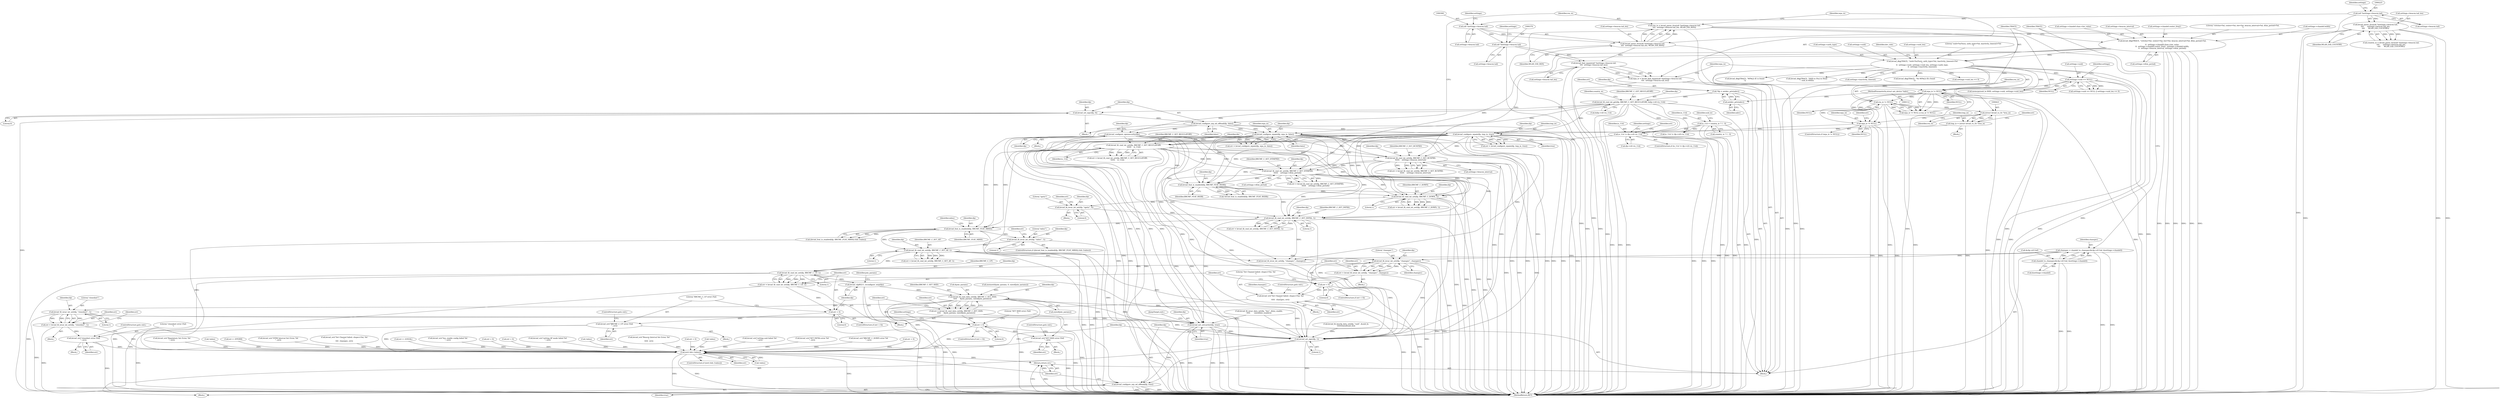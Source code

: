digraph "0_linux_ded89912156b1a47d940a0c954c43afbabd0c42c@pointer" {
"1000624" [label="(Call,brcmf_fil_iovar_int_set(ifp, \"chanspec\", chanspec))"];
"1000605" [label="(Call,brcmf_fil_cmd_int_set(ifp, BRCMF_C_SET_AP, 1))"];
"1000594" [label="(Call,brcmf_feat_is_enabled(ifp, BRCMF_FEAT_MBSS))"];
"1000439" [label="(Call,brcmf_configure_opensecurity(ifp))"];
"1000212" [label="(Call,brcmf_fil_cmd_int_get(ifp, BRCMF_C_GET_REGULATORY, &ifp->vif->is_11d))"];
"1000124" [label="(Call,*ifp = netdev_priv(ndev))"];
"1000126" [label="(Call,netdev_priv(ndev))"];
"1000114" [label="(MethodParameterIn,struct net_device *ndev)"];
"1000353" [label="(Call,brcmf_configure_arp_nd_offload(ifp, false))"];
"1000350" [label="(Call,brcmf_set_mpc(ifp, 0))"];
"1000406" [label="(Call,brcmf_configure_wpaie(ifp, wpa_ie, false))"];
"1000400" [label="(Call,wpa_ie != NULL)"];
"1000389" [label="(Call,wpa_ie != NULL)"];
"1000372" [label="(Call,wpa_ie = brcmf_find_wpaie((u8 *)settings->beacon.tail,\n\t\t\t\t  settings->beacon.tail_len))"];
"1000374" [label="(Call,brcmf_find_wpaie((u8 *)settings->beacon.tail,\n\t\t\t\t  settings->beacon.tail_len))"];
"1000375" [label="(Call,(u8 *)settings->beacon.tail)"];
"1000359" [label="(Call,(u8 *)settings->beacon.tail)"];
"1000224" [label="(Call,(u8 *)settings->beacon.tail)"];
"1000358" [label="(Call,brcmf_parse_tlvs((u8 *)settings->beacon.tail,\n\t\t\t\t  settings->beacon.tail_len, WLAN_EID_RSN))"];
"1000223" [label="(Call,brcmf_parse_tlvs((u8 *)settings->beacon.tail,\n\t\t\t\t      settings->beacon.tail_len,\n\t\t\t\t      WLAN_EID_COUNTRY))"];
"1000251" [label="(Call,settings->ssid == NULL)"];
"1000181" [label="(Call,brcmf_dbg(TRACE, \"ssid=%s(%zu), auth_type=%d, inactivity_timeout=%d\n\",\n\t\t  settings->ssid, settings->ssid_len, settings->auth_type,\n\t\t  settings->inactivity_timeout))"];
"1000155" [label="(Call,brcmf_dbg(TRACE, \"ctrlchn=%d, center=%d, bw=%d, beacon_interval=%d, dtim_period=%d,\n\",\n\t\t  settings->chandef.chan->hw_value,\n\t\t  settings->chandef.center_freq1, settings->chandef.width,\n\t\t  settings->beacon_interval, settings->dtim_period))"];
"1000392" [label="(Call,rsn_ie != NULL)"];
"1000356" [label="(Call,rsn_ie = brcmf_parse_tlvs((u8 *)settings->beacon.tail,\n\t\t\t\t  settings->beacon.tail_len, WLAN_EID_RSN))"];
"1000425" [label="(Call,brcmf_configure_wpaie(ifp, tmp_ie, true))"];
"1000418" [label="(Call,tmp_ie = (struct brcmf_vs_tlv *)rsn_ie)"];
"1000420" [label="(Call,(struct brcmf_vs_tlv *)rsn_ie)"];
"1000558" [label="(Call,brcmf_fil_cmd_int_set(ifp, BRCMF_C_SET_INFRA, 1))"];
"1000552" [label="(Call,brcmf_fil_iovar_int_set(ifp, \"apsta\", 0))"];
"1000539" [label="(Call,brcmf_fil_cmd_int_set(ifp, BRCMF_C_DOWN, 1))"];
"1000464" [label="(Call,brcmf_fil_cmd_int_set(ifp, BRCMF_C_SET_REGULATORY,\n\t\t\t\t\t\t    is_11d))"];
"1000454" [label="(Call,is_11d != ifp->vif->is_11d)"];
"1000237" [label="(Call,is_11d = country_ie ? 1 : 0)"];
"1000533" [label="(Call,brcmf_feat_is_enabled(ifp, BRCMF_FEAT_RSDB))"];
"1000484" [label="(Call,brcmf_fil_cmd_int_set(ifp, BRCMF_C_SET_BCNPRD,\n\t\t\t\t\t\t    settings->beacon_interval))"];
"1000506" [label="(Call,brcmf_fil_cmd_int_set(ifp, BRCMF_C_SET_DTIMPRD,\n\t\t\t\t\t\t    settings->dtim_period))"];
"1000599" [label="(Call,brcmf_fil_iovar_int_set(ifp, \"mbss\", 1))"];
"1000142" [label="(Call,chanspec = chandef_to_chanspec(&cfg->d11inf, &settings->chandef))"];
"1000144" [label="(Call,chandef_to_chanspec(&cfg->d11inf, &settings->chandef))"];
"1000622" [label="(Call,err = brcmf_fil_iovar_int_set(ifp, \"chanspec\", chanspec))"];
"1000629" [label="(Call,err < 0)"];
"1000633" [label="(Call,brcmf_err(\"Set Channel failed: chspec=%d, %d\n\",\n\t\t\t\t\t  chanspec, err))"];
"1000801" [label="(Call,(err) && (!mbss))"];
"1000812" [label="(Return,return err;)"];
"1000640" [label="(Call,brcmf_fil_cmd_int_set(ifp, BRCMF_C_UP, 1))"];
"1000638" [label="(Call,err = brcmf_fil_cmd_int_set(ifp, BRCMF_C_UP, 1))"];
"1000645" [label="(Call,err < 0)"];
"1000649" [label="(Call,brcmf_err(\"BRCMF_C_UP error (%d)\n\", err))"];
"1000653" [label="(Call,brcmf_cfg80211_reconfigure_wep(ifp))"];
"1000672" [label="(Call,brcmf_fil_cmd_data_set(ifp, BRCMF_C_SET_SSID,\n\t\t\t\t\t     &join_params, sizeof(join_params)))"];
"1000670" [label="(Call,err = brcmf_fil_cmd_data_set(ifp, BRCMF_C_SET_SSID,\n\t\t\t\t\t     &join_params, sizeof(join_params)))"];
"1000680" [label="(Call,err < 0)"];
"1000684" [label="(Call,brcmf_err(\"SET SSID error (%d)\n\", err))"];
"1000695" [label="(Call,brcmf_fil_iovar_int_set(ifp, \"closednet\", 1))"];
"1000693" [label="(Call,err = brcmf_fil_iovar_int_set(ifp, \"closednet\", 1))"];
"1000702" [label="(Call,brcmf_err(\"closednet error (%d)\n\", err))"];
"1000796" [label="(Call,brcmf_net_setcarrier(ifp, true))"];
"1000806" [label="(Call,brcmf_set_mpc(ifp, 1))"];
"1000809" [label="(Call,brcmf_configure_arp_nd_offload(ifp, true))"];
"1000224" [label="(Call,(u8 *)settings->beacon.tail)"];
"1000133" [label="(Identifier,err)"];
"1000465" [label="(Identifier,ifp)"];
"1000400" [label="(Call,wpa_ie != NULL)"];
"1000124" [label="(Call,*ifp = netdev_priv(ndev))"];
"1000629" [label="(Call,err < 0)"];
"1000388" [label="(Call,wpa_ie != NULL || rsn_ie != NULL)"];
"1000694" [label="(Identifier,err)"];
"1000226" [label="(Call,settings->beacon.tail)"];
"1000657" [label="(Identifier,join_params)"];
"1000359" [label="(Call,(u8 *)settings->beacon.tail)"];
"1000443" [label="(Identifier,ifp)"];
"1000645" [label="(Call,err < 0)"];
"1000651" [label="(Identifier,err)"];
"1000420" [label="(Call,(struct brcmf_vs_tlv *)rsn_ie)"];
"1000507" [label="(Identifier,ifp)"];
"1000600" [label="(Identifier,ifp)"];
"1000252" [label="(Call,settings->ssid)"];
"1000463" [label="(Identifier,err)"];
"1000536" [label="(Block,)"];
"1000416" [label="(Block,)"];
"1000623" [label="(Identifier,err)"];
"1000745" [label="(Call,brcmf_err(\"setting ssid failed %d\n\", err))"];
"1000406" [label="(Call,brcmf_configure_wpaie(ifp, wpa_ie, false))"];
"1000685" [label="(Literal,\"SET SSID error (%d)\n\")"];
"1000693" [label="(Call,err = brcmf_fil_iovar_int_set(ifp, \"closednet\", 1))"];
"1000399" [label="(ControlStructure,if (wpa_ie != NULL))"];
"1000806" [label="(Call,brcmf_set_mpc(ifp, 1))"];
"1000642" [label="(Identifier,BRCMF_C_UP)"];
"1000484" [label="(Call,brcmf_fil_cmd_int_set(ifp, BRCMF_C_SET_BCNPRD,\n\t\t\t\t\t\t    settings->beacon_interval))"];
"1000552" [label="(Call,brcmf_fil_iovar_int_set(ifp, \"apsta\", 0))"];
"1000357" [label="(Identifier,rsn_ie)"];
"1000567" [label="(Call,brcmf_err(\"SET INFRA error %d\n\", err))"];
"1000630" [label="(Identifier,err)"];
"1000187" [label="(Call,settings->ssid_len)"];
"1000250" [label="(Call,settings->ssid == NULL || settings->ssid_len == 0)"];
"1000604" [label="(Identifier,err)"];
"1000704" [label="(Identifier,err)"];
"1000127" [label="(Identifier,ndev)"];
"1000183" [label="(Literal,\"ssid=%s(%zu), auth_type=%d, inactivity_timeout=%d\n\")"];
"1000690" [label="(Identifier,settings)"];
"1000805" [label="(Block,)"];
"1000428" [label="(Identifier,true)"];
"1000213" [label="(Identifier,ifp)"];
"1000375" [label="(Call,(u8 *)settings->beacon.tail)"];
"1000233" [label="(Identifier,settings)"];
"1000405" [label="(Identifier,err)"];
"1000548" [label="(Call,brcmf_err(\"BRCMF_C_DOWN error %d\n\", err))"];
"1000675" [label="(Call,&join_params)"];
"1000553" [label="(Identifier,ifp)"];
"1000473" [label="(Call,brcmf_err(\"Regulatory Set Error, %d\n\", err))"];
"1000371" [label="(Identifier,WLAN_EID_RSN)"];
"1000175" [label="(Call,settings->beacon_interval)"];
"1000624" [label="(Call,brcmf_fil_iovar_int_set(ifp, \"chanspec\", chanspec))"];
"1000456" [label="(Call,ifp->vif->is_11d)"];
"1000450" [label="(Call,!mbss)"];
"1000132" [label="(Call,err = -EPERM)"];
"1000355" [label="(Identifier,false)"];
"1000683" [label="(Block,)"];
"1000426" [label="(Identifier,ifp)"];
"1000506" [label="(Call,brcmf_fil_cmd_int_set(ifp, BRCMF_C_SET_DTIMPRD,\n\t\t\t\t\t\t    settings->dtim_period))"];
"1000404" [label="(Call,err = brcmf_configure_wpaie(ifp, wpa_ie, false))"];
"1000486" [label="(Identifier,BRCMF_C_SET_BCNPRD)"];
"1000181" [label="(Call,brcmf_dbg(TRACE, \"ssid=%s(%zu), auth_type=%d, inactivity_timeout=%d\n\",\n\t\t  settings->ssid, settings->ssid_len, settings->auth_type,\n\t\t  settings->inactivity_timeout))"];
"1000222" [label="(Identifier,country_ie)"];
"1000594" [label="(Call,brcmf_feat_is_enabled(ifp, BRCMF_FEAT_MBSS))"];
"1000628" [label="(ControlStructure,if (err < 0))"];
"1000423" [label="(Call,err = brcmf_configure_wpaie(ifp, tmp_ie, true))"];
"1000813" [label="(Identifier,err)"];
"1000165" [label="(Call,settings->chandef.center_freq1)"];
"1000700" [label="(Identifier,err)"];
"1000560" [label="(Identifier,BRCMF_C_SET_INFRA)"];
"1000799" [label="(JumpTarget,exit:)"];
"1000116" [label="(Block,)"];
"1000361" [label="(Call,settings->beacon.tail)"];
"1000596" [label="(Identifier,BRCMF_FEAT_MBSS)"];
"1000258" [label="(Identifier,settings)"];
"1000679" [label="(ControlStructure,if (err < 0))"];
"1000681" [label="(Identifier,err)"];
"1000649" [label="(Call,brcmf_err(\"BRCMF_C_UP error (%d)\n\", err))"];
"1000541" [label="(Identifier,BRCMF_C_DOWN)"];
"1000682" [label="(Literal,0)"];
"1000366" [label="(Call,settings->beacon.tail_len)"];
"1000671" [label="(Identifier,err)"];
"1000592" [label="(ControlStructure,if ((brcmf_feat_is_enabled(ifp, BRCMF_FEAT_MBSS)) && (!mbss)))"];
"1000517" [label="(Call,brcmf_err(\"DTIM Interval Set Error, %d\n\", err))"];
"1000542" [label="(Literal,1)"];
"1000811" [label="(Identifier,true)"];
"1000424" [label="(Identifier,err)"];
"1000632" [label="(Block,)"];
"1000625" [label="(Identifier,ifp)"];
"1000212" [label="(Call,brcmf_fil_cmd_int_get(ifp, BRCMF_C_GET_REGULATORY, &ifp->vif->is_11d))"];
"1000726" [label="(Call,brcmf_err(\"Set Channel failed: chspec=%d, %d\n\",\n\t\t\t\t  chanspec, err))"];
"1000439" [label="(Call,brcmf_configure_opensecurity(ifp))"];
"1000677" [label="(Call,sizeof(join_params))"];
"1000537" [label="(Call,err = brcmf_fil_cmd_int_set(ifp, BRCMF_C_DOWN, 1))"];
"1000595" [label="(Identifier,ifp)"];
"1000418" [label="(Call,tmp_ie = (struct brcmf_vs_tlv *)rsn_ie)"];
"1000485" [label="(Identifier,ifp)"];
"1000157" [label="(Literal,\"ctrlchn=%d, center=%d, bw=%d, beacon_interval=%d, dtim_period=%d,\n\")"];
"1000392" [label="(Call,rsn_ie != NULL)"];
"1000419" [label="(Identifier,tmp_ie)"];
"1000554" [label="(Literal,\"apsta\")"];
"1000144" [label="(Call,chandef_to_chanspec(&cfg->d11inf, &settings->chandef))"];
"1000672" [label="(Call,brcmf_fil_cmd_data_set(ifp, BRCMF_C_SET_SSID,\n\t\t\t\t\t     &join_params, sizeof(join_params)))"];
"1000555" [label="(Literal,0)"];
"1000692" [label="(Block,)"];
"1000382" [label="(Call,settings->beacon.tail_len)"];
"1000384" [label="(Identifier,settings)"];
"1000352" [label="(Literal,0)"];
"1000326" [label="(Call,memcpy(ssid_le.SSID, settings->ssid, settings->ssid_len))"];
"1000245" [label="(Identifier,ssid_le)"];
"1000733" [label="(Call,brcmf_fil_bsscfg_data_set(ifp, \"ssid\", &ssid_le,\n\t\t\t\t\t\tsizeof(ssid_le)))"];
"1000635" [label="(Identifier,chanspec)"];
"1000350" [label="(Call,brcmf_set_mpc(ifp, 0))"];
"1000396" [label="(Call,brcmf_dbg(TRACE, \"WPA(2) IE is found\n\"))"];
"1000561" [label="(Literal,1)"];
"1000427" [label="(Identifier,tmp_ie)"];
"1000393" [label="(Identifier,rsn_ie)"];
"1000634" [label="(Literal,\"Set Channel failed: chspec=%d, %d\n\")"];
"1000643" [label="(Literal,1)"];
"1000582" [label="(Call,err = -EINVAL)"];
"1000540" [label="(Identifier,ifp)"];
"1000655" [label="(Call,memset(&join_params, 0, sizeof(join_params)))"];
"1000705" [label="(ControlStructure,goto exit;)"];
"1000143" [label="(Identifier,chanspec)"];
"1000190" [label="(Call,settings->auth_type)"];
"1000532" [label="(Call,!brcmf_feat_is_enabled(ifp, BRCMF_FEAT_RSDB))"];
"1000440" [label="(Identifier,ifp)"];
"1000409" [label="(Identifier,false)"];
"1000803" [label="(Call,!mbss)"];
"1000455" [label="(Identifier,is_11d)"];
"1000114" [label="(MethodParameterIn,struct net_device *ndev)"];
"1000636" [label="(Identifier,err)"];
"1000535" [label="(Identifier,BRCMF_FEAT_RSDB)"];
"1000777" [label="(Call,brcmf_err(\"bss_enable config failed %d\n\", err))"];
"1000626" [label="(Literal,\"chanspec\")"];
"1000641" [label="(Identifier,ifp)"];
"1000627" [label="(Identifier,chanspec)"];
"1000184" [label="(Call,settings->ssid)"];
"1000411" [label="(Call,err < 0)"];
"1000558" [label="(Call,brcmf_fil_cmd_int_set(ifp, BRCMF_C_SET_INFRA, 1))"];
"1000435" [label="(Block,)"];
"1000155" [label="(Call,brcmf_dbg(TRACE, \"ctrlchn=%d, center=%d, bw=%d, beacon_interval=%d, dtim_period=%d,\n\",\n\t\t  settings->chandef.chan->hw_value,\n\t\t  settings->chandef.center_freq1, settings->chandef.width,\n\t\t  settings->beacon_interval, settings->dtim_period))"];
"1000809" [label="(Call,brcmf_configure_arp_nd_offload(ifp, true))"];
"1000638" [label="(Call,err = brcmf_fil_cmd_int_set(ifp, BRCMF_C_UP, 1))"];
"1000557" [label="(Identifier,err)"];
"1000796" [label="(Call,brcmf_net_setcarrier(ifp, true))"];
"1000534" [label="(Identifier,ifp)"];
"1000142" [label="(Call,chanspec = chandef_to_chanspec(&cfg->d11inf, &settings->chandef))"];
"1000377" [label="(Call,settings->beacon.tail)"];
"1000644" [label="(ControlStructure,if (err < 0))"];
"1000647" [label="(Literal,0)"];
"1000695" [label="(Call,brcmf_fil_iovar_int_set(ifp, \"closednet\", 1))"];
"1000765" [label="(Call,brcmf_fil_iovar_data_set(ifp, \"bss\", &bss_enable,\n\t\t\t\t\t       sizeof(bss_enable)))"];
"1000606" [label="(Identifier,ifp)"];
"1000814" [label="(MethodReturn,RET)"];
"1000197" [label="(Identifier,dev_role)"];
"1000126" [label="(Call,netdev_priv(ndev))"];
"1000773" [label="(Call,err < 0)"];
"1000687" [label="(ControlStructure,goto exit;)"];
"1000374" [label="(Call,brcmf_find_wpaie((u8 *)settings->beacon.tail,\n\t\t\t\t  settings->beacon.tail_len))"];
"1000318" [label="(Call,brcmf_dbg(TRACE, \"SSID is (%s) in Head\n\", ssid_le.SSID))"];
"1000407" [label="(Identifier,ifp)"];
"1000170" [label="(Call,settings->chandef.width)"];
"1000614" [label="(Call,brcmf_err(\"setting AP mode failed %d\n\", err))"];
"1000808" [label="(Literal,1)"];
"1000351" [label="(Identifier,ifp)"];
"1000619" [label="(Call,!mbss)"];
"1000639" [label="(Identifier,err)"];
"1000650" [label="(Literal,\"BRCMF_C_UP error (%d)\n\")"];
"1000654" [label="(Identifier,ifp)"];
"1000158" [label="(Call,settings->chandef.chan->hw_value)"];
"1000607" [label="(Identifier,BRCMF_C_SET_AP)"];
"1000349" [label="(Block,)"];
"1000479" [label="(Identifier,settings)"];
"1000238" [label="(Identifier,is_11d)"];
"1000149" [label="(Call,&settings->chandef)"];
"1000539" [label="(Call,brcmf_fil_cmd_int_set(ifp, BRCMF_C_DOWN, 1))"];
"1000223" [label="(Call,brcmf_parse_tlvs((u8 *)settings->beacon.tail,\n\t\t\t\t      settings->beacon.tail_len,\n\t\t\t\t      WLAN_EID_COUNTRY))"];
"1000633" [label="(Call,brcmf_err(\"Set Channel failed: chspec=%d, %d\n\",\n\t\t\t\t\t  chanspec, err))"];
"1000574" [label="(Call,is_11d != ifp->vif->is_11d)"];
"1000401" [label="(Identifier,wpa_ie)"];
"1000467" [label="(Identifier,is_11d)"];
"1000495" [label="(Call,brcmf_err(\"Beacon Interval Set Error, %d\n\",\n\t\t\t\t\t  err))"];
"1000394" [label="(Identifier,NULL)"];
"1000563" [label="(Call,err < 0)"];
"1000602" [label="(Literal,1)"];
"1000193" [label="(Call,settings->inactivity_timeout)"];
"1000591" [label="(Block,)"];
"1000684" [label="(Call,brcmf_err(\"SET SSID error (%d)\n\", err))"];
"1000798" [label="(Identifier,true)"];
"1000391" [label="(Identifier,NULL)"];
"1000347" [label="(Call,!mbss)"];
"1000603" [label="(Call,err = brcmf_fil_cmd_int_set(ifp, BRCMF_C_SET_AP, 1))"];
"1000605" [label="(Call,brcmf_fil_cmd_int_set(ifp, BRCMF_C_SET_AP, 1))"];
"1000255" [label="(Identifier,NULL)"];
"1000464" [label="(Call,brcmf_fil_cmd_int_set(ifp, BRCMF_C_SET_REGULATORY,\n\t\t\t\t\t\t    is_11d))"];
"1000646" [label="(Identifier,err)"];
"1000653" [label="(Call,brcmf_cfg80211_reconfigure_wep(ifp))"];
"1000156" [label="(Identifier,TRACE)"];
"1000599" [label="(Call,brcmf_fil_iovar_int_set(ifp, \"mbss\", 1))"];
"1000598" [label="(Identifier,mbss)"];
"1000239" [label="(Call,country_ie ? 1 : 0)"];
"1000696" [label="(Identifier,ifp)"];
"1000801" [label="(Call,(err) && (!mbss))"];
"1000703" [label="(Literal,\"closednet error (%d)\n\")"];
"1000372" [label="(Call,wpa_ie = brcmf_find_wpaie((u8 *)settings->beacon.tail,\n\t\t\t\t  settings->beacon.tail_len))"];
"1000800" [label="(ControlStructure,if ((err) && (!mbss)))"];
"1000670" [label="(Call,err = brcmf_fil_cmd_data_set(ifp, BRCMF_C_SET_SSID,\n\t\t\t\t\t     &join_params, sizeof(join_params)))"];
"1000454" [label="(Call,is_11d != ifp->vif->is_11d)"];
"1000436" [label="(Call,brcmf_dbg(TRACE, \"No WPA(2) IEs found\n\"))"];
"1000389" [label="(Call,wpa_ie != NULL)"];
"1000608" [label="(Literal,1)"];
"1000368" [label="(Identifier,settings)"];
"1000509" [label="(Call,settings->dtim_period)"];
"1000390" [label="(Identifier,wpa_ie)"];
"1000125" [label="(Identifier,ifp)"];
"1000807" [label="(Identifier,ifp)"];
"1000648" [label="(Block,)"];
"1000354" [label="(Identifier,ifp)"];
"1000640" [label="(Call,brcmf_fil_cmd_int_set(ifp, BRCMF_C_UP, 1))"];
"1000182" [label="(Identifier,TRACE)"];
"1000622" [label="(Call,err = brcmf_fil_iovar_int_set(ifp, \"chanspec\", chanspec))"];
"1000686" [label="(Identifier,err)"];
"1000251" [label="(Call,settings->ssid == NULL)"];
"1000508" [label="(Identifier,BRCMF_C_SET_DTIMPRD)"];
"1000256" [label="(Call,settings->ssid_len == 0)"];
"1000453" [label="(ControlStructure,if (is_11d != ifp->vif->is_11d))"];
"1000145" [label="(Call,&cfg->d11inf)"];
"1000408" [label="(Identifier,wpa_ie)"];
"1000214" [label="(Identifier,BRCMF_C_GET_REGULATORY)"];
"1000810" [label="(Identifier,ifp)"];
"1000178" [label="(Call,settings->dtim_period)"];
"1000601" [label="(Literal,\"mbss\")"];
"1000402" [label="(Identifier,NULL)"];
"1000559" [label="(Identifier,ifp)"];
"1000236" [label="(Identifier,WLAN_EID_COUNTRY)"];
"1000680" [label="(Call,err < 0)"];
"1000487" [label="(Call,settings->beacon_interval)"];
"1000466" [label="(Identifier,BRCMF_C_SET_REGULATORY)"];
"1000621" [label="(Block,)"];
"1000674" [label="(Identifier,BRCMF_C_SET_SSID)"];
"1000593" [label="(Call,(brcmf_feat_is_enabled(ifp, BRCMF_FEAT_MBSS)) && (!mbss))"];
"1000717" [label="(Call,brcmf_fil_iovar_int_set(ifp, \"chanspec\", chanspec))"];
"1000356" [label="(Call,rsn_ie = brcmf_parse_tlvs((u8 *)settings->beacon.tail,\n\t\t\t\t  settings->beacon.tail_len, WLAN_EID_RSN))"];
"1000358" [label="(Call,brcmf_parse_tlvs((u8 *)settings->beacon.tail,\n\t\t\t\t  settings->beacon.tail_len, WLAN_EID_RSN))"];
"1000812" [label="(Return,return err;)"];
"1000425" [label="(Call,brcmf_configure_wpaie(ifp, tmp_ie, true))"];
"1000221" [label="(Call,country_ie = brcmf_parse_tlvs((u8 *)settings->beacon.tail,\n\t\t\t\t      settings->beacon.tail_len,\n\t\t\t\t      WLAN_EID_COUNTRY))"];
"1000231" [label="(Call,settings->beacon.tail_len)"];
"1000373" [label="(Identifier,wpa_ie)"];
"1000215" [label="(Call,&ifp->vif->is_11d)"];
"1000237" [label="(Call,is_11d = country_ie ? 1 : 0)"];
"1000482" [label="(Call,err = brcmf_fil_cmd_int_set(ifp, BRCMF_C_SET_BCNPRD,\n\t\t\t\t\t\t    settings->beacon_interval))"];
"1000802" [label="(Identifier,err)"];
"1000698" [label="(Literal,1)"];
"1000556" [label="(Call,err = brcmf_fil_cmd_int_set(ifp, BRCMF_C_SET_INFRA, 1))"];
"1000430" [label="(Call,err < 0)"];
"1000504" [label="(Call,err = brcmf_fil_cmd_int_set(ifp, BRCMF_C_SET_DTIMPRD,\n\t\t\t\t\t\t    settings->dtim_period))"];
"1000631" [label="(Literal,0)"];
"1000702" [label="(Call,brcmf_err(\"closednet error (%d)\n\", err))"];
"1000701" [label="(Block,)"];
"1000422" [label="(Identifier,rsn_ie)"];
"1000673" [label="(Identifier,ifp)"];
"1000353" [label="(Call,brcmf_configure_arp_nd_offload(ifp, false))"];
"1000462" [label="(Call,err = brcmf_fil_cmd_int_set(ifp, BRCMF_C_SET_REGULATORY,\n\t\t\t\t\t\t    is_11d))"];
"1000637" [label="(ControlStructure,goto exit;)"];
"1000697" [label="(Literal,\"closednet\")"];
"1000652" [label="(ControlStructure,goto exit;)"];
"1000797" [label="(Identifier,ifp)"];
"1000533" [label="(Call,brcmf_feat_is_enabled(ifp, BRCMF_FEAT_RSDB))"];
"1000624" -> "1000622"  [label="AST: "];
"1000624" -> "1000627"  [label="CFG: "];
"1000625" -> "1000624"  [label="AST: "];
"1000626" -> "1000624"  [label="AST: "];
"1000627" -> "1000624"  [label="AST: "];
"1000622" -> "1000624"  [label="CFG: "];
"1000624" -> "1000814"  [label="DDG: "];
"1000624" -> "1000814"  [label="DDG: "];
"1000624" -> "1000622"  [label="DDG: "];
"1000624" -> "1000622"  [label="DDG: "];
"1000624" -> "1000622"  [label="DDG: "];
"1000605" -> "1000624"  [label="DDG: "];
"1000142" -> "1000624"  [label="DDG: "];
"1000624" -> "1000633"  [label="DDG: "];
"1000624" -> "1000640"  [label="DDG: "];
"1000624" -> "1000806"  [label="DDG: "];
"1000605" -> "1000603"  [label="AST: "];
"1000605" -> "1000608"  [label="CFG: "];
"1000606" -> "1000605"  [label="AST: "];
"1000607" -> "1000605"  [label="AST: "];
"1000608" -> "1000605"  [label="AST: "];
"1000603" -> "1000605"  [label="CFG: "];
"1000605" -> "1000814"  [label="DDG: "];
"1000605" -> "1000814"  [label="DDG: "];
"1000605" -> "1000603"  [label="DDG: "];
"1000605" -> "1000603"  [label="DDG: "];
"1000605" -> "1000603"  [label="DDG: "];
"1000594" -> "1000605"  [label="DDG: "];
"1000599" -> "1000605"  [label="DDG: "];
"1000605" -> "1000640"  [label="DDG: "];
"1000605" -> "1000806"  [label="DDG: "];
"1000594" -> "1000593"  [label="AST: "];
"1000594" -> "1000596"  [label="CFG: "];
"1000595" -> "1000594"  [label="AST: "];
"1000596" -> "1000594"  [label="AST: "];
"1000598" -> "1000594"  [label="CFG: "];
"1000593" -> "1000594"  [label="CFG: "];
"1000594" -> "1000814"  [label="DDG: "];
"1000594" -> "1000593"  [label="DDG: "];
"1000594" -> "1000593"  [label="DDG: "];
"1000439" -> "1000594"  [label="DDG: "];
"1000406" -> "1000594"  [label="DDG: "];
"1000425" -> "1000594"  [label="DDG: "];
"1000558" -> "1000594"  [label="DDG: "];
"1000594" -> "1000599"  [label="DDG: "];
"1000439" -> "1000435"  [label="AST: "];
"1000439" -> "1000440"  [label="CFG: "];
"1000440" -> "1000439"  [label="AST: "];
"1000443" -> "1000439"  [label="CFG: "];
"1000439" -> "1000814"  [label="DDG: "];
"1000439" -> "1000814"  [label="DDG: "];
"1000212" -> "1000439"  [label="DDG: "];
"1000353" -> "1000439"  [label="DDG: "];
"1000439" -> "1000464"  [label="DDG: "];
"1000439" -> "1000484"  [label="DDG: "];
"1000439" -> "1000506"  [label="DDG: "];
"1000439" -> "1000533"  [label="DDG: "];
"1000439" -> "1000539"  [label="DDG: "];
"1000439" -> "1000558"  [label="DDG: "];
"1000439" -> "1000717"  [label="DDG: "];
"1000439" -> "1000796"  [label="DDG: "];
"1000439" -> "1000806"  [label="DDG: "];
"1000212" -> "1000116"  [label="AST: "];
"1000212" -> "1000215"  [label="CFG: "];
"1000213" -> "1000212"  [label="AST: "];
"1000214" -> "1000212"  [label="AST: "];
"1000215" -> "1000212"  [label="AST: "];
"1000222" -> "1000212"  [label="CFG: "];
"1000212" -> "1000814"  [label="DDG: "];
"1000212" -> "1000814"  [label="DDG: "];
"1000212" -> "1000814"  [label="DDG: "];
"1000212" -> "1000814"  [label="DDG: "];
"1000124" -> "1000212"  [label="DDG: "];
"1000212" -> "1000350"  [label="DDG: "];
"1000212" -> "1000406"  [label="DDG: "];
"1000212" -> "1000425"  [label="DDG: "];
"1000212" -> "1000454"  [label="DDG: "];
"1000212" -> "1000574"  [label="DDG: "];
"1000124" -> "1000116"  [label="AST: "];
"1000124" -> "1000126"  [label="CFG: "];
"1000125" -> "1000124"  [label="AST: "];
"1000126" -> "1000124"  [label="AST: "];
"1000133" -> "1000124"  [label="CFG: "];
"1000124" -> "1000814"  [label="DDG: "];
"1000126" -> "1000124"  [label="DDG: "];
"1000126" -> "1000127"  [label="CFG: "];
"1000127" -> "1000126"  [label="AST: "];
"1000126" -> "1000814"  [label="DDG: "];
"1000114" -> "1000126"  [label="DDG: "];
"1000114" -> "1000112"  [label="AST: "];
"1000114" -> "1000814"  [label="DDG: "];
"1000353" -> "1000349"  [label="AST: "];
"1000353" -> "1000355"  [label="CFG: "];
"1000354" -> "1000353"  [label="AST: "];
"1000355" -> "1000353"  [label="AST: "];
"1000357" -> "1000353"  [label="CFG: "];
"1000353" -> "1000814"  [label="DDG: "];
"1000353" -> "1000814"  [label="DDG: "];
"1000350" -> "1000353"  [label="DDG: "];
"1000353" -> "1000406"  [label="DDG: "];
"1000353" -> "1000406"  [label="DDG: "];
"1000353" -> "1000425"  [label="DDG: "];
"1000350" -> "1000349"  [label="AST: "];
"1000350" -> "1000352"  [label="CFG: "];
"1000351" -> "1000350"  [label="AST: "];
"1000352" -> "1000350"  [label="AST: "];
"1000354" -> "1000350"  [label="CFG: "];
"1000350" -> "1000814"  [label="DDG: "];
"1000406" -> "1000404"  [label="AST: "];
"1000406" -> "1000409"  [label="CFG: "];
"1000407" -> "1000406"  [label="AST: "];
"1000408" -> "1000406"  [label="AST: "];
"1000409" -> "1000406"  [label="AST: "];
"1000404" -> "1000406"  [label="CFG: "];
"1000406" -> "1000814"  [label="DDG: "];
"1000406" -> "1000814"  [label="DDG: "];
"1000406" -> "1000814"  [label="DDG: "];
"1000406" -> "1000404"  [label="DDG: "];
"1000406" -> "1000404"  [label="DDG: "];
"1000406" -> "1000404"  [label="DDG: "];
"1000400" -> "1000406"  [label="DDG: "];
"1000406" -> "1000464"  [label="DDG: "];
"1000406" -> "1000484"  [label="DDG: "];
"1000406" -> "1000506"  [label="DDG: "];
"1000406" -> "1000533"  [label="DDG: "];
"1000406" -> "1000539"  [label="DDG: "];
"1000406" -> "1000558"  [label="DDG: "];
"1000406" -> "1000717"  [label="DDG: "];
"1000406" -> "1000796"  [label="DDG: "];
"1000406" -> "1000806"  [label="DDG: "];
"1000400" -> "1000399"  [label="AST: "];
"1000400" -> "1000402"  [label="CFG: "];
"1000401" -> "1000400"  [label="AST: "];
"1000402" -> "1000400"  [label="AST: "];
"1000405" -> "1000400"  [label="CFG: "];
"1000419" -> "1000400"  [label="CFG: "];
"1000400" -> "1000814"  [label="DDG: "];
"1000400" -> "1000814"  [label="DDG: "];
"1000400" -> "1000814"  [label="DDG: "];
"1000389" -> "1000400"  [label="DDG: "];
"1000389" -> "1000400"  [label="DDG: "];
"1000392" -> "1000400"  [label="DDG: "];
"1000389" -> "1000388"  [label="AST: "];
"1000389" -> "1000391"  [label="CFG: "];
"1000390" -> "1000389"  [label="AST: "];
"1000391" -> "1000389"  [label="AST: "];
"1000393" -> "1000389"  [label="CFG: "];
"1000388" -> "1000389"  [label="CFG: "];
"1000389" -> "1000814"  [label="DDG: "];
"1000389" -> "1000814"  [label="DDG: "];
"1000389" -> "1000388"  [label="DDG: "];
"1000389" -> "1000388"  [label="DDG: "];
"1000372" -> "1000389"  [label="DDG: "];
"1000251" -> "1000389"  [label="DDG: "];
"1000389" -> "1000392"  [label="DDG: "];
"1000372" -> "1000116"  [label="AST: "];
"1000372" -> "1000374"  [label="CFG: "];
"1000373" -> "1000372"  [label="AST: "];
"1000374" -> "1000372"  [label="AST: "];
"1000390" -> "1000372"  [label="CFG: "];
"1000372" -> "1000814"  [label="DDG: "];
"1000374" -> "1000372"  [label="DDG: "];
"1000374" -> "1000372"  [label="DDG: "];
"1000374" -> "1000382"  [label="CFG: "];
"1000375" -> "1000374"  [label="AST: "];
"1000382" -> "1000374"  [label="AST: "];
"1000374" -> "1000814"  [label="DDG: "];
"1000374" -> "1000814"  [label="DDG: "];
"1000375" -> "1000374"  [label="DDG: "];
"1000358" -> "1000374"  [label="DDG: "];
"1000375" -> "1000377"  [label="CFG: "];
"1000376" -> "1000375"  [label="AST: "];
"1000377" -> "1000375"  [label="AST: "];
"1000384" -> "1000375"  [label="CFG: "];
"1000375" -> "1000814"  [label="DDG: "];
"1000359" -> "1000375"  [label="DDG: "];
"1000359" -> "1000358"  [label="AST: "];
"1000359" -> "1000361"  [label="CFG: "];
"1000360" -> "1000359"  [label="AST: "];
"1000361" -> "1000359"  [label="AST: "];
"1000368" -> "1000359"  [label="CFG: "];
"1000359" -> "1000358"  [label="DDG: "];
"1000224" -> "1000359"  [label="DDG: "];
"1000224" -> "1000223"  [label="AST: "];
"1000224" -> "1000226"  [label="CFG: "];
"1000225" -> "1000224"  [label="AST: "];
"1000226" -> "1000224"  [label="AST: "];
"1000233" -> "1000224"  [label="CFG: "];
"1000224" -> "1000814"  [label="DDG: "];
"1000224" -> "1000223"  [label="DDG: "];
"1000358" -> "1000356"  [label="AST: "];
"1000358" -> "1000371"  [label="CFG: "];
"1000366" -> "1000358"  [label="AST: "];
"1000371" -> "1000358"  [label="AST: "];
"1000356" -> "1000358"  [label="CFG: "];
"1000358" -> "1000814"  [label="DDG: "];
"1000358" -> "1000356"  [label="DDG: "];
"1000358" -> "1000356"  [label="DDG: "];
"1000358" -> "1000356"  [label="DDG: "];
"1000223" -> "1000358"  [label="DDG: "];
"1000223" -> "1000221"  [label="AST: "];
"1000223" -> "1000236"  [label="CFG: "];
"1000231" -> "1000223"  [label="AST: "];
"1000236" -> "1000223"  [label="AST: "];
"1000221" -> "1000223"  [label="CFG: "];
"1000223" -> "1000814"  [label="DDG: "];
"1000223" -> "1000814"  [label="DDG: "];
"1000223" -> "1000814"  [label="DDG: "];
"1000223" -> "1000221"  [label="DDG: "];
"1000223" -> "1000221"  [label="DDG: "];
"1000223" -> "1000221"  [label="DDG: "];
"1000251" -> "1000250"  [label="AST: "];
"1000251" -> "1000255"  [label="CFG: "];
"1000252" -> "1000251"  [label="AST: "];
"1000255" -> "1000251"  [label="AST: "];
"1000258" -> "1000251"  [label="CFG: "];
"1000250" -> "1000251"  [label="CFG: "];
"1000251" -> "1000814"  [label="DDG: "];
"1000251" -> "1000814"  [label="DDG: "];
"1000251" -> "1000250"  [label="DDG: "];
"1000251" -> "1000250"  [label="DDG: "];
"1000181" -> "1000251"  [label="DDG: "];
"1000251" -> "1000326"  [label="DDG: "];
"1000181" -> "1000116"  [label="AST: "];
"1000181" -> "1000193"  [label="CFG: "];
"1000182" -> "1000181"  [label="AST: "];
"1000183" -> "1000181"  [label="AST: "];
"1000184" -> "1000181"  [label="AST: "];
"1000187" -> "1000181"  [label="AST: "];
"1000190" -> "1000181"  [label="AST: "];
"1000193" -> "1000181"  [label="AST: "];
"1000197" -> "1000181"  [label="CFG: "];
"1000181" -> "1000814"  [label="DDG: "];
"1000181" -> "1000814"  [label="DDG: "];
"1000181" -> "1000814"  [label="DDG: "];
"1000181" -> "1000814"  [label="DDG: "];
"1000181" -> "1000814"  [label="DDG: "];
"1000155" -> "1000181"  [label="DDG: "];
"1000181" -> "1000256"  [label="DDG: "];
"1000181" -> "1000318"  [label="DDG: "];
"1000181" -> "1000326"  [label="DDG: "];
"1000181" -> "1000396"  [label="DDG: "];
"1000181" -> "1000436"  [label="DDG: "];
"1000155" -> "1000116"  [label="AST: "];
"1000155" -> "1000178"  [label="CFG: "];
"1000156" -> "1000155"  [label="AST: "];
"1000157" -> "1000155"  [label="AST: "];
"1000158" -> "1000155"  [label="AST: "];
"1000165" -> "1000155"  [label="AST: "];
"1000170" -> "1000155"  [label="AST: "];
"1000175" -> "1000155"  [label="AST: "];
"1000178" -> "1000155"  [label="AST: "];
"1000182" -> "1000155"  [label="CFG: "];
"1000155" -> "1000814"  [label="DDG: "];
"1000155" -> "1000814"  [label="DDG: "];
"1000155" -> "1000814"  [label="DDG: "];
"1000155" -> "1000814"  [label="DDG: "];
"1000155" -> "1000814"  [label="DDG: "];
"1000155" -> "1000814"  [label="DDG: "];
"1000155" -> "1000484"  [label="DDG: "];
"1000155" -> "1000506"  [label="DDG: "];
"1000392" -> "1000388"  [label="AST: "];
"1000392" -> "1000394"  [label="CFG: "];
"1000393" -> "1000392"  [label="AST: "];
"1000394" -> "1000392"  [label="AST: "];
"1000388" -> "1000392"  [label="CFG: "];
"1000392" -> "1000814"  [label="DDG: "];
"1000392" -> "1000814"  [label="DDG: "];
"1000392" -> "1000388"  [label="DDG: "];
"1000392" -> "1000388"  [label="DDG: "];
"1000356" -> "1000392"  [label="DDG: "];
"1000392" -> "1000420"  [label="DDG: "];
"1000356" -> "1000116"  [label="AST: "];
"1000357" -> "1000356"  [label="AST: "];
"1000373" -> "1000356"  [label="CFG: "];
"1000356" -> "1000814"  [label="DDG: "];
"1000356" -> "1000814"  [label="DDG: "];
"1000356" -> "1000420"  [label="DDG: "];
"1000425" -> "1000423"  [label="AST: "];
"1000425" -> "1000428"  [label="CFG: "];
"1000426" -> "1000425"  [label="AST: "];
"1000427" -> "1000425"  [label="AST: "];
"1000428" -> "1000425"  [label="AST: "];
"1000423" -> "1000425"  [label="CFG: "];
"1000425" -> "1000814"  [label="DDG: "];
"1000425" -> "1000814"  [label="DDG: "];
"1000425" -> "1000814"  [label="DDG: "];
"1000425" -> "1000423"  [label="DDG: "];
"1000425" -> "1000423"  [label="DDG: "];
"1000425" -> "1000423"  [label="DDG: "];
"1000418" -> "1000425"  [label="DDG: "];
"1000425" -> "1000464"  [label="DDG: "];
"1000425" -> "1000484"  [label="DDG: "];
"1000425" -> "1000506"  [label="DDG: "];
"1000425" -> "1000533"  [label="DDG: "];
"1000425" -> "1000539"  [label="DDG: "];
"1000425" -> "1000558"  [label="DDG: "];
"1000425" -> "1000717"  [label="DDG: "];
"1000425" -> "1000796"  [label="DDG: "];
"1000425" -> "1000796"  [label="DDG: "];
"1000425" -> "1000806"  [label="DDG: "];
"1000425" -> "1000809"  [label="DDG: "];
"1000418" -> "1000416"  [label="AST: "];
"1000418" -> "1000420"  [label="CFG: "];
"1000419" -> "1000418"  [label="AST: "];
"1000420" -> "1000418"  [label="AST: "];
"1000424" -> "1000418"  [label="CFG: "];
"1000418" -> "1000814"  [label="DDG: "];
"1000420" -> "1000418"  [label="DDG: "];
"1000420" -> "1000422"  [label="CFG: "];
"1000421" -> "1000420"  [label="AST: "];
"1000422" -> "1000420"  [label="AST: "];
"1000420" -> "1000814"  [label="DDG: "];
"1000558" -> "1000556"  [label="AST: "];
"1000558" -> "1000561"  [label="CFG: "];
"1000559" -> "1000558"  [label="AST: "];
"1000560" -> "1000558"  [label="AST: "];
"1000561" -> "1000558"  [label="AST: "];
"1000556" -> "1000558"  [label="CFG: "];
"1000558" -> "1000814"  [label="DDG: "];
"1000558" -> "1000814"  [label="DDG: "];
"1000558" -> "1000556"  [label="DDG: "];
"1000558" -> "1000556"  [label="DDG: "];
"1000558" -> "1000556"  [label="DDG: "];
"1000552" -> "1000558"  [label="DDG: "];
"1000464" -> "1000558"  [label="DDG: "];
"1000533" -> "1000558"  [label="DDG: "];
"1000484" -> "1000558"  [label="DDG: "];
"1000506" -> "1000558"  [label="DDG: "];
"1000558" -> "1000717"  [label="DDG: "];
"1000558" -> "1000796"  [label="DDG: "];
"1000558" -> "1000806"  [label="DDG: "];
"1000552" -> "1000536"  [label="AST: "];
"1000552" -> "1000555"  [label="CFG: "];
"1000553" -> "1000552"  [label="AST: "];
"1000554" -> "1000552"  [label="AST: "];
"1000555" -> "1000552"  [label="AST: "];
"1000557" -> "1000552"  [label="CFG: "];
"1000552" -> "1000814"  [label="DDG: "];
"1000539" -> "1000552"  [label="DDG: "];
"1000539" -> "1000537"  [label="AST: "];
"1000539" -> "1000542"  [label="CFG: "];
"1000540" -> "1000539"  [label="AST: "];
"1000541" -> "1000539"  [label="AST: "];
"1000542" -> "1000539"  [label="AST: "];
"1000537" -> "1000539"  [label="CFG: "];
"1000539" -> "1000814"  [label="DDG: "];
"1000539" -> "1000814"  [label="DDG: "];
"1000539" -> "1000537"  [label="DDG: "];
"1000539" -> "1000537"  [label="DDG: "];
"1000539" -> "1000537"  [label="DDG: "];
"1000464" -> "1000539"  [label="DDG: "];
"1000533" -> "1000539"  [label="DDG: "];
"1000484" -> "1000539"  [label="DDG: "];
"1000506" -> "1000539"  [label="DDG: "];
"1000539" -> "1000806"  [label="DDG: "];
"1000464" -> "1000462"  [label="AST: "];
"1000464" -> "1000467"  [label="CFG: "];
"1000465" -> "1000464"  [label="AST: "];
"1000466" -> "1000464"  [label="AST: "];
"1000467" -> "1000464"  [label="AST: "];
"1000462" -> "1000464"  [label="CFG: "];
"1000464" -> "1000814"  [label="DDG: "];
"1000464" -> "1000814"  [label="DDG: "];
"1000464" -> "1000814"  [label="DDG: "];
"1000464" -> "1000462"  [label="DDG: "];
"1000464" -> "1000462"  [label="DDG: "];
"1000464" -> "1000462"  [label="DDG: "];
"1000454" -> "1000464"  [label="DDG: "];
"1000464" -> "1000484"  [label="DDG: "];
"1000464" -> "1000506"  [label="DDG: "];
"1000464" -> "1000533"  [label="DDG: "];
"1000464" -> "1000806"  [label="DDG: "];
"1000454" -> "1000453"  [label="AST: "];
"1000454" -> "1000456"  [label="CFG: "];
"1000455" -> "1000454"  [label="AST: "];
"1000456" -> "1000454"  [label="AST: "];
"1000463" -> "1000454"  [label="CFG: "];
"1000479" -> "1000454"  [label="CFG: "];
"1000454" -> "1000814"  [label="DDG: "];
"1000454" -> "1000814"  [label="DDG: "];
"1000454" -> "1000814"  [label="DDG: "];
"1000237" -> "1000454"  [label="DDG: "];
"1000237" -> "1000116"  [label="AST: "];
"1000237" -> "1000239"  [label="CFG: "];
"1000238" -> "1000237"  [label="AST: "];
"1000239" -> "1000237"  [label="AST: "];
"1000245" -> "1000237"  [label="CFG: "];
"1000237" -> "1000814"  [label="DDG: "];
"1000237" -> "1000814"  [label="DDG: "];
"1000237" -> "1000574"  [label="DDG: "];
"1000533" -> "1000532"  [label="AST: "];
"1000533" -> "1000535"  [label="CFG: "];
"1000534" -> "1000533"  [label="AST: "];
"1000535" -> "1000533"  [label="AST: "];
"1000532" -> "1000533"  [label="CFG: "];
"1000533" -> "1000814"  [label="DDG: "];
"1000533" -> "1000532"  [label="DDG: "];
"1000533" -> "1000532"  [label="DDG: "];
"1000484" -> "1000533"  [label="DDG: "];
"1000506" -> "1000533"  [label="DDG: "];
"1000484" -> "1000482"  [label="AST: "];
"1000484" -> "1000487"  [label="CFG: "];
"1000485" -> "1000484"  [label="AST: "];
"1000486" -> "1000484"  [label="AST: "];
"1000487" -> "1000484"  [label="AST: "];
"1000482" -> "1000484"  [label="CFG: "];
"1000484" -> "1000814"  [label="DDG: "];
"1000484" -> "1000814"  [label="DDG: "];
"1000484" -> "1000814"  [label="DDG: "];
"1000484" -> "1000482"  [label="DDG: "];
"1000484" -> "1000482"  [label="DDG: "];
"1000484" -> "1000482"  [label="DDG: "];
"1000484" -> "1000506"  [label="DDG: "];
"1000484" -> "1000806"  [label="DDG: "];
"1000506" -> "1000504"  [label="AST: "];
"1000506" -> "1000509"  [label="CFG: "];
"1000507" -> "1000506"  [label="AST: "];
"1000508" -> "1000506"  [label="AST: "];
"1000509" -> "1000506"  [label="AST: "];
"1000504" -> "1000506"  [label="CFG: "];
"1000506" -> "1000814"  [label="DDG: "];
"1000506" -> "1000814"  [label="DDG: "];
"1000506" -> "1000814"  [label="DDG: "];
"1000506" -> "1000504"  [label="DDG: "];
"1000506" -> "1000504"  [label="DDG: "];
"1000506" -> "1000504"  [label="DDG: "];
"1000506" -> "1000806"  [label="DDG: "];
"1000599" -> "1000592"  [label="AST: "];
"1000599" -> "1000602"  [label="CFG: "];
"1000600" -> "1000599"  [label="AST: "];
"1000601" -> "1000599"  [label="AST: "];
"1000602" -> "1000599"  [label="AST: "];
"1000604" -> "1000599"  [label="CFG: "];
"1000599" -> "1000814"  [label="DDG: "];
"1000142" -> "1000116"  [label="AST: "];
"1000142" -> "1000144"  [label="CFG: "];
"1000143" -> "1000142"  [label="AST: "];
"1000144" -> "1000142"  [label="AST: "];
"1000156" -> "1000142"  [label="CFG: "];
"1000142" -> "1000814"  [label="DDG: "];
"1000142" -> "1000814"  [label="DDG: "];
"1000144" -> "1000142"  [label="DDG: "];
"1000144" -> "1000142"  [label="DDG: "];
"1000142" -> "1000717"  [label="DDG: "];
"1000144" -> "1000149"  [label="CFG: "];
"1000145" -> "1000144"  [label="AST: "];
"1000149" -> "1000144"  [label="AST: "];
"1000144" -> "1000814"  [label="DDG: "];
"1000144" -> "1000814"  [label="DDG: "];
"1000622" -> "1000621"  [label="AST: "];
"1000623" -> "1000622"  [label="AST: "];
"1000630" -> "1000622"  [label="CFG: "];
"1000622" -> "1000814"  [label="DDG: "];
"1000622" -> "1000629"  [label="DDG: "];
"1000629" -> "1000628"  [label="AST: "];
"1000629" -> "1000631"  [label="CFG: "];
"1000630" -> "1000629"  [label="AST: "];
"1000631" -> "1000629"  [label="AST: "];
"1000634" -> "1000629"  [label="CFG: "];
"1000639" -> "1000629"  [label="CFG: "];
"1000629" -> "1000814"  [label="DDG: "];
"1000629" -> "1000633"  [label="DDG: "];
"1000633" -> "1000632"  [label="AST: "];
"1000633" -> "1000636"  [label="CFG: "];
"1000634" -> "1000633"  [label="AST: "];
"1000635" -> "1000633"  [label="AST: "];
"1000636" -> "1000633"  [label="AST: "];
"1000637" -> "1000633"  [label="CFG: "];
"1000633" -> "1000814"  [label="DDG: "];
"1000633" -> "1000814"  [label="DDG: "];
"1000633" -> "1000801"  [label="DDG: "];
"1000801" -> "1000800"  [label="AST: "];
"1000801" -> "1000802"  [label="CFG: "];
"1000801" -> "1000803"  [label="CFG: "];
"1000802" -> "1000801"  [label="AST: "];
"1000803" -> "1000801"  [label="AST: "];
"1000807" -> "1000801"  [label="CFG: "];
"1000813" -> "1000801"  [label="CFG: "];
"1000801" -> "1000814"  [label="DDG: "];
"1000801" -> "1000814"  [label="DDG: "];
"1000801" -> "1000814"  [label="DDG: "];
"1000548" -> "1000801"  [label="DDG: "];
"1000680" -> "1000801"  [label="DDG: "];
"1000649" -> "1000801"  [label="DDG: "];
"1000567" -> "1000801"  [label="DDG: "];
"1000614" -> "1000801"  [label="DDG: "];
"1000473" -> "1000801"  [label="DDG: "];
"1000430" -> "1000801"  [label="DDG: "];
"1000684" -> "1000801"  [label="DDG: "];
"1000702" -> "1000801"  [label="DDG: "];
"1000777" -> "1000801"  [label="DDG: "];
"1000411" -> "1000801"  [label="DDG: "];
"1000582" -> "1000801"  [label="DDG: "];
"1000726" -> "1000801"  [label="DDG: "];
"1000745" -> "1000801"  [label="DDG: "];
"1000495" -> "1000801"  [label="DDG: "];
"1000517" -> "1000801"  [label="DDG: "];
"1000132" -> "1000801"  [label="DDG: "];
"1000563" -> "1000801"  [label="DDG: "];
"1000693" -> "1000801"  [label="DDG: "];
"1000773" -> "1000801"  [label="DDG: "];
"1000803" -> "1000801"  [label="DDG: "];
"1000593" -> "1000801"  [label="DDG: "];
"1000450" -> "1000801"  [label="DDG: "];
"1000347" -> "1000801"  [label="DDG: "];
"1000619" -> "1000801"  [label="DDG: "];
"1000801" -> "1000812"  [label="DDG: "];
"1000812" -> "1000116"  [label="AST: "];
"1000812" -> "1000813"  [label="CFG: "];
"1000813" -> "1000812"  [label="AST: "];
"1000814" -> "1000812"  [label="CFG: "];
"1000812" -> "1000814"  [label="DDG: "];
"1000813" -> "1000812"  [label="DDG: "];
"1000640" -> "1000638"  [label="AST: "];
"1000640" -> "1000643"  [label="CFG: "];
"1000641" -> "1000640"  [label="AST: "];
"1000642" -> "1000640"  [label="AST: "];
"1000643" -> "1000640"  [label="AST: "];
"1000638" -> "1000640"  [label="CFG: "];
"1000640" -> "1000814"  [label="DDG: "];
"1000640" -> "1000814"  [label="DDG: "];
"1000640" -> "1000638"  [label="DDG: "];
"1000640" -> "1000638"  [label="DDG: "];
"1000640" -> "1000638"  [label="DDG: "];
"1000640" -> "1000653"  [label="DDG: "];
"1000640" -> "1000806"  [label="DDG: "];
"1000638" -> "1000591"  [label="AST: "];
"1000639" -> "1000638"  [label="AST: "];
"1000646" -> "1000638"  [label="CFG: "];
"1000638" -> "1000814"  [label="DDG: "];
"1000638" -> "1000645"  [label="DDG: "];
"1000645" -> "1000644"  [label="AST: "];
"1000645" -> "1000647"  [label="CFG: "];
"1000646" -> "1000645"  [label="AST: "];
"1000647" -> "1000645"  [label="AST: "];
"1000650" -> "1000645"  [label="CFG: "];
"1000654" -> "1000645"  [label="CFG: "];
"1000645" -> "1000814"  [label="DDG: "];
"1000645" -> "1000649"  [label="DDG: "];
"1000649" -> "1000648"  [label="AST: "];
"1000649" -> "1000651"  [label="CFG: "];
"1000650" -> "1000649"  [label="AST: "];
"1000651" -> "1000649"  [label="AST: "];
"1000652" -> "1000649"  [label="CFG: "];
"1000649" -> "1000814"  [label="DDG: "];
"1000653" -> "1000591"  [label="AST: "];
"1000653" -> "1000654"  [label="CFG: "];
"1000654" -> "1000653"  [label="AST: "];
"1000657" -> "1000653"  [label="CFG: "];
"1000653" -> "1000814"  [label="DDG: "];
"1000653" -> "1000672"  [label="DDG: "];
"1000672" -> "1000670"  [label="AST: "];
"1000672" -> "1000677"  [label="CFG: "];
"1000673" -> "1000672"  [label="AST: "];
"1000674" -> "1000672"  [label="AST: "];
"1000675" -> "1000672"  [label="AST: "];
"1000677" -> "1000672"  [label="AST: "];
"1000670" -> "1000672"  [label="CFG: "];
"1000672" -> "1000814"  [label="DDG: "];
"1000672" -> "1000814"  [label="DDG: "];
"1000672" -> "1000814"  [label="DDG: "];
"1000672" -> "1000670"  [label="DDG: "];
"1000672" -> "1000670"  [label="DDG: "];
"1000672" -> "1000670"  [label="DDG: "];
"1000655" -> "1000672"  [label="DDG: "];
"1000672" -> "1000695"  [label="DDG: "];
"1000672" -> "1000796"  [label="DDG: "];
"1000672" -> "1000806"  [label="DDG: "];
"1000670" -> "1000591"  [label="AST: "];
"1000671" -> "1000670"  [label="AST: "];
"1000681" -> "1000670"  [label="CFG: "];
"1000670" -> "1000814"  [label="DDG: "];
"1000670" -> "1000680"  [label="DDG: "];
"1000680" -> "1000679"  [label="AST: "];
"1000680" -> "1000682"  [label="CFG: "];
"1000681" -> "1000680"  [label="AST: "];
"1000682" -> "1000680"  [label="AST: "];
"1000685" -> "1000680"  [label="CFG: "];
"1000690" -> "1000680"  [label="CFG: "];
"1000680" -> "1000814"  [label="DDG: "];
"1000680" -> "1000684"  [label="DDG: "];
"1000684" -> "1000683"  [label="AST: "];
"1000684" -> "1000686"  [label="CFG: "];
"1000685" -> "1000684"  [label="AST: "];
"1000686" -> "1000684"  [label="AST: "];
"1000687" -> "1000684"  [label="CFG: "];
"1000684" -> "1000814"  [label="DDG: "];
"1000695" -> "1000693"  [label="AST: "];
"1000695" -> "1000698"  [label="CFG: "];
"1000696" -> "1000695"  [label="AST: "];
"1000697" -> "1000695"  [label="AST: "];
"1000698" -> "1000695"  [label="AST: "];
"1000693" -> "1000695"  [label="CFG: "];
"1000695" -> "1000814"  [label="DDG: "];
"1000695" -> "1000693"  [label="DDG: "];
"1000695" -> "1000693"  [label="DDG: "];
"1000695" -> "1000693"  [label="DDG: "];
"1000695" -> "1000796"  [label="DDG: "];
"1000695" -> "1000806"  [label="DDG: "];
"1000693" -> "1000692"  [label="AST: "];
"1000694" -> "1000693"  [label="AST: "];
"1000700" -> "1000693"  [label="CFG: "];
"1000693" -> "1000814"  [label="DDG: "];
"1000693" -> "1000702"  [label="DDG: "];
"1000702" -> "1000701"  [label="AST: "];
"1000702" -> "1000704"  [label="CFG: "];
"1000703" -> "1000702"  [label="AST: "];
"1000704" -> "1000702"  [label="AST: "];
"1000705" -> "1000702"  [label="CFG: "];
"1000702" -> "1000814"  [label="DDG: "];
"1000796" -> "1000116"  [label="AST: "];
"1000796" -> "1000798"  [label="CFG: "];
"1000797" -> "1000796"  [label="AST: "];
"1000798" -> "1000796"  [label="AST: "];
"1000799" -> "1000796"  [label="CFG: "];
"1000796" -> "1000814"  [label="DDG: "];
"1000796" -> "1000814"  [label="DDG: "];
"1000796" -> "1000814"  [label="DDG: "];
"1000765" -> "1000796"  [label="DDG: "];
"1000796" -> "1000806"  [label="DDG: "];
"1000796" -> "1000809"  [label="DDG: "];
"1000806" -> "1000805"  [label="AST: "];
"1000806" -> "1000808"  [label="CFG: "];
"1000807" -> "1000806"  [label="AST: "];
"1000808" -> "1000806"  [label="AST: "];
"1000810" -> "1000806"  [label="CFG: "];
"1000806" -> "1000814"  [label="DDG: "];
"1000717" -> "1000806"  [label="DDG: "];
"1000733" -> "1000806"  [label="DDG: "];
"1000765" -> "1000806"  [label="DDG: "];
"1000806" -> "1000809"  [label="DDG: "];
"1000809" -> "1000805"  [label="AST: "];
"1000809" -> "1000811"  [label="CFG: "];
"1000810" -> "1000809"  [label="AST: "];
"1000811" -> "1000809"  [label="AST: "];
"1000813" -> "1000809"  [label="CFG: "];
"1000809" -> "1000814"  [label="DDG: "];
"1000809" -> "1000814"  [label="DDG: "];
"1000809" -> "1000814"  [label="DDG: "];
}
